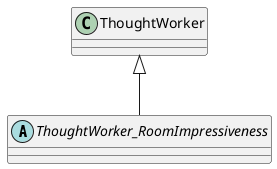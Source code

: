 @startuml
abstract class ThoughtWorker_RoomImpressiveness {
}
ThoughtWorker <|-- ThoughtWorker_RoomImpressiveness
@enduml
